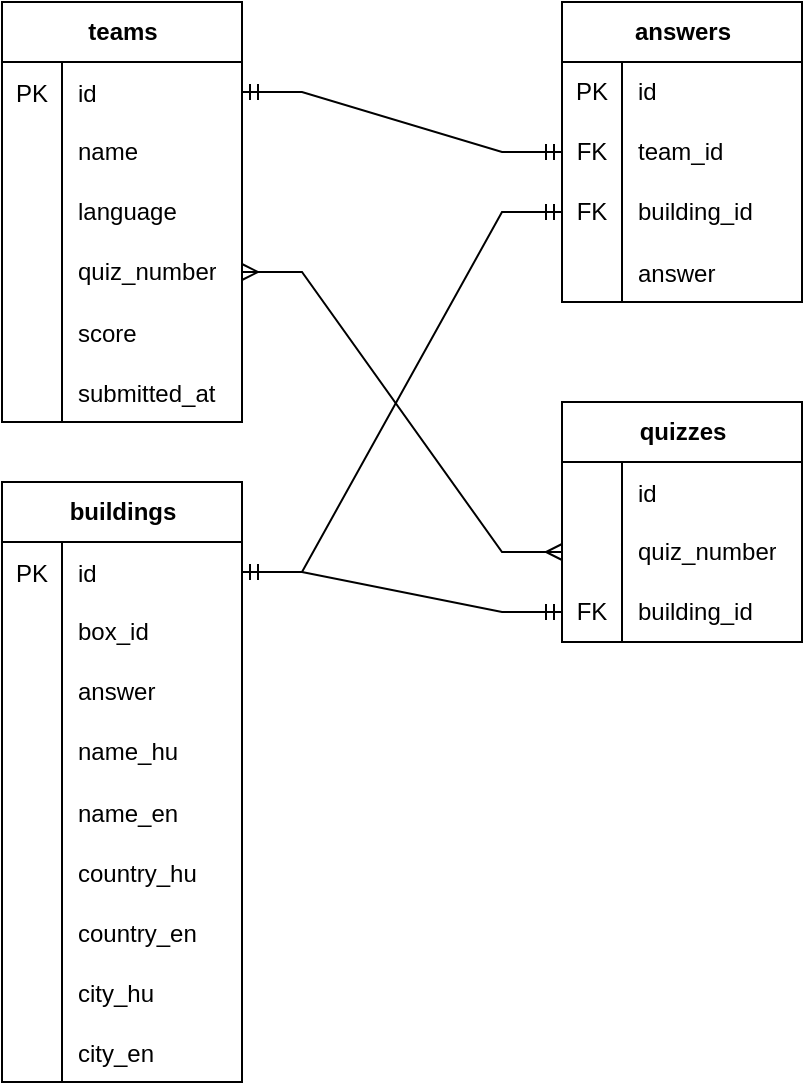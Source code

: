 <mxfile version="24.0.4" type="device">
  <diagram id="R2lEEEUBdFMjLlhIrx00" name="Page-1">
    <mxGraphModel dx="1185" dy="688" grid="1" gridSize="10" guides="1" tooltips="1" connect="1" arrows="1" fold="1" page="1" pageScale="1" pageWidth="850" pageHeight="1100" math="0" shadow="0" extFonts="Permanent Marker^https://fonts.googleapis.com/css?family=Permanent+Marker">
      <root>
        <mxCell id="0" />
        <mxCell id="1" parent="0" />
        <mxCell id="2EWtKGvyLUu9QQAPTHkv-1" value="buildings" style="shape=table;startSize=30;container=1;collapsible=1;childLayout=tableLayout;fixedRows=1;rowLines=0;fontStyle=1;align=center;resizeLast=1;html=1;" parent="1" vertex="1">
          <mxGeometry x="120" y="360" width="120" height="300" as="geometry" />
        </mxCell>
        <mxCell id="qBD4yn8mF7WBw9DY39aU-1" value="" style="shape=tableRow;horizontal=0;startSize=0;swimlaneHead=0;swimlaneBody=0;fillColor=none;collapsible=0;dropTarget=0;points=[[0,0.5],[1,0.5]];portConstraint=eastwest;top=0;left=0;right=0;bottom=0;" vertex="1" parent="2EWtKGvyLUu9QQAPTHkv-1">
          <mxGeometry y="30" width="120" height="30" as="geometry" />
        </mxCell>
        <mxCell id="qBD4yn8mF7WBw9DY39aU-2" value="PK" style="shape=partialRectangle;connectable=0;fillColor=none;top=0;left=0;bottom=0;right=0;editable=1;overflow=hidden;" vertex="1" parent="qBD4yn8mF7WBw9DY39aU-1">
          <mxGeometry width="30" height="30" as="geometry">
            <mxRectangle width="30" height="30" as="alternateBounds" />
          </mxGeometry>
        </mxCell>
        <mxCell id="qBD4yn8mF7WBw9DY39aU-3" value="id" style="shape=partialRectangle;connectable=0;fillColor=none;top=0;left=0;bottom=0;right=0;align=left;spacingLeft=6;overflow=hidden;" vertex="1" parent="qBD4yn8mF7WBw9DY39aU-1">
          <mxGeometry x="30" width="90" height="30" as="geometry">
            <mxRectangle width="90" height="30" as="alternateBounds" />
          </mxGeometry>
        </mxCell>
        <mxCell id="2EWtKGvyLUu9QQAPTHkv-5" value="" style="shape=tableRow;horizontal=0;startSize=0;swimlaneHead=0;swimlaneBody=0;fillColor=none;collapsible=0;dropTarget=0;points=[[0,0.5],[1,0.5]];portConstraint=eastwest;top=0;left=0;right=0;bottom=0;" parent="2EWtKGvyLUu9QQAPTHkv-1" vertex="1">
          <mxGeometry y="60" width="120" height="30" as="geometry" />
        </mxCell>
        <mxCell id="2EWtKGvyLUu9QQAPTHkv-6" value="" style="shape=partialRectangle;connectable=0;fillColor=none;top=0;left=0;bottom=0;right=0;editable=1;overflow=hidden;whiteSpace=wrap;html=1;" parent="2EWtKGvyLUu9QQAPTHkv-5" vertex="1">
          <mxGeometry width="30" height="30" as="geometry">
            <mxRectangle width="30" height="30" as="alternateBounds" />
          </mxGeometry>
        </mxCell>
        <mxCell id="2EWtKGvyLUu9QQAPTHkv-7" value="box_id" style="shape=partialRectangle;connectable=0;fillColor=none;top=0;left=0;bottom=0;right=0;align=left;spacingLeft=6;overflow=hidden;whiteSpace=wrap;html=1;" parent="2EWtKGvyLUu9QQAPTHkv-5" vertex="1">
          <mxGeometry x="30" width="90" height="30" as="geometry">
            <mxRectangle width="90" height="30" as="alternateBounds" />
          </mxGeometry>
        </mxCell>
        <mxCell id="2EWtKGvyLUu9QQAPTHkv-8" value="" style="shape=tableRow;horizontal=0;startSize=0;swimlaneHead=0;swimlaneBody=0;fillColor=none;collapsible=0;dropTarget=0;points=[[0,0.5],[1,0.5]];portConstraint=eastwest;top=0;left=0;right=0;bottom=0;" parent="2EWtKGvyLUu9QQAPTHkv-1" vertex="1">
          <mxGeometry y="90" width="120" height="30" as="geometry" />
        </mxCell>
        <mxCell id="2EWtKGvyLUu9QQAPTHkv-9" value="" style="shape=partialRectangle;connectable=0;fillColor=none;top=0;left=0;bottom=0;right=0;editable=1;overflow=hidden;whiteSpace=wrap;html=1;" parent="2EWtKGvyLUu9QQAPTHkv-8" vertex="1">
          <mxGeometry width="30" height="30" as="geometry">
            <mxRectangle width="30" height="30" as="alternateBounds" />
          </mxGeometry>
        </mxCell>
        <mxCell id="2EWtKGvyLUu9QQAPTHkv-10" value="answer" style="shape=partialRectangle;connectable=0;fillColor=none;top=0;left=0;bottom=0;right=0;align=left;spacingLeft=6;overflow=hidden;whiteSpace=wrap;html=1;" parent="2EWtKGvyLUu9QQAPTHkv-8" vertex="1">
          <mxGeometry x="30" width="90" height="30" as="geometry">
            <mxRectangle width="90" height="30" as="alternateBounds" />
          </mxGeometry>
        </mxCell>
        <mxCell id="2EWtKGvyLUu9QQAPTHkv-11" value="" style="shape=tableRow;horizontal=0;startSize=0;swimlaneHead=0;swimlaneBody=0;fillColor=none;collapsible=0;dropTarget=0;points=[[0,0.5],[1,0.5]];portConstraint=eastwest;top=0;left=0;right=0;bottom=0;" parent="2EWtKGvyLUu9QQAPTHkv-1" vertex="1">
          <mxGeometry y="120" width="120" height="30" as="geometry" />
        </mxCell>
        <mxCell id="2EWtKGvyLUu9QQAPTHkv-12" value="" style="shape=partialRectangle;connectable=0;fillColor=none;top=0;left=0;bottom=0;right=0;editable=1;overflow=hidden;whiteSpace=wrap;html=1;" parent="2EWtKGvyLUu9QQAPTHkv-11" vertex="1">
          <mxGeometry width="30" height="30" as="geometry">
            <mxRectangle width="30" height="30" as="alternateBounds" />
          </mxGeometry>
        </mxCell>
        <mxCell id="2EWtKGvyLUu9QQAPTHkv-13" value="name_hu" style="shape=partialRectangle;connectable=0;fillColor=none;top=0;left=0;bottom=0;right=0;align=left;spacingLeft=6;overflow=hidden;whiteSpace=wrap;html=1;" parent="2EWtKGvyLUu9QQAPTHkv-11" vertex="1">
          <mxGeometry x="30" width="90" height="30" as="geometry">
            <mxRectangle width="90" height="30" as="alternateBounds" />
          </mxGeometry>
        </mxCell>
        <mxCell id="2EWtKGvyLUu9QQAPTHkv-14" value="" style="shape=tableRow;horizontal=0;startSize=0;swimlaneHead=0;swimlaneBody=0;fillColor=none;collapsible=0;dropTarget=0;points=[[0,0.5],[1,0.5]];portConstraint=eastwest;top=0;left=0;right=0;bottom=0;" parent="2EWtKGvyLUu9QQAPTHkv-1" vertex="1">
          <mxGeometry y="150" width="120" height="30" as="geometry" />
        </mxCell>
        <mxCell id="2EWtKGvyLUu9QQAPTHkv-15" value="" style="shape=partialRectangle;connectable=0;fillColor=none;top=0;left=0;bottom=0;right=0;editable=1;overflow=hidden;" parent="2EWtKGvyLUu9QQAPTHkv-14" vertex="1">
          <mxGeometry width="30" height="30" as="geometry">
            <mxRectangle width="30" height="30" as="alternateBounds" />
          </mxGeometry>
        </mxCell>
        <mxCell id="2EWtKGvyLUu9QQAPTHkv-16" value="name_en" style="shape=partialRectangle;connectable=0;fillColor=none;top=0;left=0;bottom=0;right=0;align=left;spacingLeft=6;overflow=hidden;" parent="2EWtKGvyLUu9QQAPTHkv-14" vertex="1">
          <mxGeometry x="30" width="90" height="30" as="geometry">
            <mxRectangle width="90" height="30" as="alternateBounds" />
          </mxGeometry>
        </mxCell>
        <mxCell id="2EWtKGvyLUu9QQAPTHkv-17" value="" style="shape=tableRow;horizontal=0;startSize=0;swimlaneHead=0;swimlaneBody=0;fillColor=none;collapsible=0;dropTarget=0;points=[[0,0.5],[1,0.5]];portConstraint=eastwest;top=0;left=0;right=0;bottom=0;" parent="2EWtKGvyLUu9QQAPTHkv-1" vertex="1">
          <mxGeometry y="180" width="120" height="30" as="geometry" />
        </mxCell>
        <mxCell id="2EWtKGvyLUu9QQAPTHkv-18" value="" style="shape=partialRectangle;connectable=0;fillColor=none;top=0;left=0;bottom=0;right=0;editable=1;overflow=hidden;" parent="2EWtKGvyLUu9QQAPTHkv-17" vertex="1">
          <mxGeometry width="30" height="30" as="geometry">
            <mxRectangle width="30" height="30" as="alternateBounds" />
          </mxGeometry>
        </mxCell>
        <mxCell id="2EWtKGvyLUu9QQAPTHkv-19" value="country_hu" style="shape=partialRectangle;connectable=0;fillColor=none;top=0;left=0;bottom=0;right=0;align=left;spacingLeft=6;overflow=hidden;" parent="2EWtKGvyLUu9QQAPTHkv-17" vertex="1">
          <mxGeometry x="30" width="90" height="30" as="geometry">
            <mxRectangle width="90" height="30" as="alternateBounds" />
          </mxGeometry>
        </mxCell>
        <mxCell id="2EWtKGvyLUu9QQAPTHkv-20" value="" style="shape=tableRow;horizontal=0;startSize=0;swimlaneHead=0;swimlaneBody=0;fillColor=none;collapsible=0;dropTarget=0;points=[[0,0.5],[1,0.5]];portConstraint=eastwest;top=0;left=0;right=0;bottom=0;" parent="2EWtKGvyLUu9QQAPTHkv-1" vertex="1">
          <mxGeometry y="210" width="120" height="30" as="geometry" />
        </mxCell>
        <mxCell id="2EWtKGvyLUu9QQAPTHkv-21" value="" style="shape=partialRectangle;connectable=0;fillColor=none;top=0;left=0;bottom=0;right=0;editable=1;overflow=hidden;" parent="2EWtKGvyLUu9QQAPTHkv-20" vertex="1">
          <mxGeometry width="30" height="30" as="geometry">
            <mxRectangle width="30" height="30" as="alternateBounds" />
          </mxGeometry>
        </mxCell>
        <mxCell id="2EWtKGvyLUu9QQAPTHkv-22" value="country_en" style="shape=partialRectangle;connectable=0;fillColor=none;top=0;left=0;bottom=0;right=0;align=left;spacingLeft=6;overflow=hidden;" parent="2EWtKGvyLUu9QQAPTHkv-20" vertex="1">
          <mxGeometry x="30" width="90" height="30" as="geometry">
            <mxRectangle width="90" height="30" as="alternateBounds" />
          </mxGeometry>
        </mxCell>
        <mxCell id="2EWtKGvyLUu9QQAPTHkv-23" value="" style="shape=tableRow;horizontal=0;startSize=0;swimlaneHead=0;swimlaneBody=0;fillColor=none;collapsible=0;dropTarget=0;points=[[0,0.5],[1,0.5]];portConstraint=eastwest;top=0;left=0;right=0;bottom=0;" parent="2EWtKGvyLUu9QQAPTHkv-1" vertex="1">
          <mxGeometry y="240" width="120" height="30" as="geometry" />
        </mxCell>
        <mxCell id="2EWtKGvyLUu9QQAPTHkv-24" value="" style="shape=partialRectangle;connectable=0;fillColor=none;top=0;left=0;bottom=0;right=0;editable=1;overflow=hidden;" parent="2EWtKGvyLUu9QQAPTHkv-23" vertex="1">
          <mxGeometry width="30" height="30" as="geometry">
            <mxRectangle width="30" height="30" as="alternateBounds" />
          </mxGeometry>
        </mxCell>
        <mxCell id="2EWtKGvyLUu9QQAPTHkv-25" value="city_hu" style="shape=partialRectangle;connectable=0;fillColor=none;top=0;left=0;bottom=0;right=0;align=left;spacingLeft=6;overflow=hidden;" parent="2EWtKGvyLUu9QQAPTHkv-23" vertex="1">
          <mxGeometry x="30" width="90" height="30" as="geometry">
            <mxRectangle width="90" height="30" as="alternateBounds" />
          </mxGeometry>
        </mxCell>
        <mxCell id="2EWtKGvyLUu9QQAPTHkv-26" value="" style="shape=tableRow;horizontal=0;startSize=0;swimlaneHead=0;swimlaneBody=0;fillColor=none;collapsible=0;dropTarget=0;points=[[0,0.5],[1,0.5]];portConstraint=eastwest;top=0;left=0;right=0;bottom=0;" parent="2EWtKGvyLUu9QQAPTHkv-1" vertex="1">
          <mxGeometry y="270" width="120" height="30" as="geometry" />
        </mxCell>
        <mxCell id="2EWtKGvyLUu9QQAPTHkv-27" value="" style="shape=partialRectangle;connectable=0;fillColor=none;top=0;left=0;bottom=0;right=0;editable=1;overflow=hidden;" parent="2EWtKGvyLUu9QQAPTHkv-26" vertex="1">
          <mxGeometry width="30" height="30" as="geometry">
            <mxRectangle width="30" height="30" as="alternateBounds" />
          </mxGeometry>
        </mxCell>
        <mxCell id="2EWtKGvyLUu9QQAPTHkv-28" value="city_en" style="shape=partialRectangle;connectable=0;fillColor=none;top=0;left=0;bottom=0;right=0;align=left;spacingLeft=6;overflow=hidden;" parent="2EWtKGvyLUu9QQAPTHkv-26" vertex="1">
          <mxGeometry x="30" width="90" height="30" as="geometry">
            <mxRectangle width="90" height="30" as="alternateBounds" />
          </mxGeometry>
        </mxCell>
        <mxCell id="2EWtKGvyLUu9QQAPTHkv-29" value="quizzes" style="shape=table;startSize=30;container=1;collapsible=1;childLayout=tableLayout;fixedRows=1;rowLines=0;fontStyle=1;align=center;resizeLast=1;html=1;" parent="1" vertex="1">
          <mxGeometry x="400" y="320" width="120" height="120" as="geometry" />
        </mxCell>
        <mxCell id="qBD4yn8mF7WBw9DY39aU-7" value="" style="shape=tableRow;horizontal=0;startSize=0;swimlaneHead=0;swimlaneBody=0;fillColor=none;collapsible=0;dropTarget=0;points=[[0,0.5],[1,0.5]];portConstraint=eastwest;top=0;left=0;right=0;bottom=0;" vertex="1" parent="2EWtKGvyLUu9QQAPTHkv-29">
          <mxGeometry y="30" width="120" height="30" as="geometry" />
        </mxCell>
        <mxCell id="qBD4yn8mF7WBw9DY39aU-8" value="" style="shape=partialRectangle;connectable=0;fillColor=none;top=0;left=0;bottom=0;right=0;editable=1;overflow=hidden;" vertex="1" parent="qBD4yn8mF7WBw9DY39aU-7">
          <mxGeometry width="30" height="30" as="geometry">
            <mxRectangle width="30" height="30" as="alternateBounds" />
          </mxGeometry>
        </mxCell>
        <mxCell id="qBD4yn8mF7WBw9DY39aU-9" value="id" style="shape=partialRectangle;connectable=0;fillColor=none;top=0;left=0;bottom=0;right=0;align=left;spacingLeft=6;overflow=hidden;" vertex="1" parent="qBD4yn8mF7WBw9DY39aU-7">
          <mxGeometry x="30" width="90" height="30" as="geometry">
            <mxRectangle width="90" height="30" as="alternateBounds" />
          </mxGeometry>
        </mxCell>
        <mxCell id="2EWtKGvyLUu9QQAPTHkv-33" value="" style="shape=tableRow;horizontal=0;startSize=0;swimlaneHead=0;swimlaneBody=0;fillColor=none;collapsible=0;dropTarget=0;points=[[0,0.5],[1,0.5]];portConstraint=eastwest;top=0;left=0;right=0;bottom=0;" parent="2EWtKGvyLUu9QQAPTHkv-29" vertex="1">
          <mxGeometry y="60" width="120" height="30" as="geometry" />
        </mxCell>
        <mxCell id="2EWtKGvyLUu9QQAPTHkv-34" value="" style="shape=partialRectangle;connectable=0;fillColor=none;top=0;left=0;bottom=0;right=0;editable=1;overflow=hidden;whiteSpace=wrap;html=1;" parent="2EWtKGvyLUu9QQAPTHkv-33" vertex="1">
          <mxGeometry width="30" height="30" as="geometry">
            <mxRectangle width="30" height="30" as="alternateBounds" />
          </mxGeometry>
        </mxCell>
        <mxCell id="2EWtKGvyLUu9QQAPTHkv-35" value="quiz_number" style="shape=partialRectangle;connectable=0;fillColor=none;top=0;left=0;bottom=0;right=0;align=left;spacingLeft=6;overflow=hidden;whiteSpace=wrap;html=1;" parent="2EWtKGvyLUu9QQAPTHkv-33" vertex="1">
          <mxGeometry x="30" width="90" height="30" as="geometry">
            <mxRectangle width="90" height="30" as="alternateBounds" />
          </mxGeometry>
        </mxCell>
        <mxCell id="2EWtKGvyLUu9QQAPTHkv-36" value="" style="shape=tableRow;horizontal=0;startSize=0;swimlaneHead=0;swimlaneBody=0;fillColor=none;collapsible=0;dropTarget=0;points=[[0,0.5],[1,0.5]];portConstraint=eastwest;top=0;left=0;right=0;bottom=0;" parent="2EWtKGvyLUu9QQAPTHkv-29" vertex="1">
          <mxGeometry y="90" width="120" height="30" as="geometry" />
        </mxCell>
        <mxCell id="2EWtKGvyLUu9QQAPTHkv-37" value="FK" style="shape=partialRectangle;connectable=0;fillColor=none;top=0;left=0;bottom=0;right=0;editable=1;overflow=hidden;whiteSpace=wrap;html=1;" parent="2EWtKGvyLUu9QQAPTHkv-36" vertex="1">
          <mxGeometry width="30" height="30" as="geometry">
            <mxRectangle width="30" height="30" as="alternateBounds" />
          </mxGeometry>
        </mxCell>
        <mxCell id="2EWtKGvyLUu9QQAPTHkv-38" value="building_id" style="shape=partialRectangle;connectable=0;fillColor=none;top=0;left=0;bottom=0;right=0;align=left;spacingLeft=6;overflow=hidden;whiteSpace=wrap;html=1;" parent="2EWtKGvyLUu9QQAPTHkv-36" vertex="1">
          <mxGeometry x="30" width="90" height="30" as="geometry">
            <mxRectangle width="90" height="30" as="alternateBounds" />
          </mxGeometry>
        </mxCell>
        <mxCell id="2EWtKGvyLUu9QQAPTHkv-54" value="teams" style="shape=table;startSize=30;container=1;collapsible=1;childLayout=tableLayout;fixedRows=1;rowLines=0;fontStyle=1;align=center;resizeLast=1;html=1;" parent="1" vertex="1">
          <mxGeometry x="120" y="120" width="120" height="210" as="geometry">
            <mxRectangle x="400" y="320" width="70" height="30" as="alternateBounds" />
          </mxGeometry>
        </mxCell>
        <mxCell id="qBD4yn8mF7WBw9DY39aU-4" value="" style="shape=tableRow;horizontal=0;startSize=0;swimlaneHead=0;swimlaneBody=0;fillColor=none;collapsible=0;dropTarget=0;points=[[0,0.5],[1,0.5]];portConstraint=eastwest;top=0;left=0;right=0;bottom=0;" vertex="1" parent="2EWtKGvyLUu9QQAPTHkv-54">
          <mxGeometry y="30" width="120" height="30" as="geometry" />
        </mxCell>
        <mxCell id="qBD4yn8mF7WBw9DY39aU-5" value="PK" style="shape=partialRectangle;connectable=0;fillColor=none;top=0;left=0;bottom=0;right=0;editable=1;overflow=hidden;" vertex="1" parent="qBD4yn8mF7WBw9DY39aU-4">
          <mxGeometry width="30" height="30" as="geometry">
            <mxRectangle width="30" height="30" as="alternateBounds" />
          </mxGeometry>
        </mxCell>
        <mxCell id="qBD4yn8mF7WBw9DY39aU-6" value="id" style="shape=partialRectangle;connectable=0;fillColor=none;top=0;left=0;bottom=0;right=0;align=left;spacingLeft=6;overflow=hidden;" vertex="1" parent="qBD4yn8mF7WBw9DY39aU-4">
          <mxGeometry x="30" width="90" height="30" as="geometry">
            <mxRectangle width="90" height="30" as="alternateBounds" />
          </mxGeometry>
        </mxCell>
        <mxCell id="2EWtKGvyLUu9QQAPTHkv-58" value="" style="shape=tableRow;horizontal=0;startSize=0;swimlaneHead=0;swimlaneBody=0;fillColor=none;collapsible=0;dropTarget=0;points=[[0,0.5],[1,0.5]];portConstraint=eastwest;top=0;left=0;right=0;bottom=0;" parent="2EWtKGvyLUu9QQAPTHkv-54" vertex="1">
          <mxGeometry y="60" width="120" height="30" as="geometry" />
        </mxCell>
        <mxCell id="2EWtKGvyLUu9QQAPTHkv-59" value="" style="shape=partialRectangle;connectable=0;fillColor=none;top=0;left=0;bottom=0;right=0;editable=1;overflow=hidden;whiteSpace=wrap;html=1;" parent="2EWtKGvyLUu9QQAPTHkv-58" vertex="1">
          <mxGeometry width="30" height="30" as="geometry">
            <mxRectangle width="30" height="30" as="alternateBounds" />
          </mxGeometry>
        </mxCell>
        <mxCell id="2EWtKGvyLUu9QQAPTHkv-60" value="name" style="shape=partialRectangle;connectable=0;fillColor=none;top=0;left=0;bottom=0;right=0;align=left;spacingLeft=6;overflow=hidden;whiteSpace=wrap;html=1;" parent="2EWtKGvyLUu9QQAPTHkv-58" vertex="1">
          <mxGeometry x="30" width="90" height="30" as="geometry">
            <mxRectangle width="90" height="30" as="alternateBounds" />
          </mxGeometry>
        </mxCell>
        <mxCell id="2EWtKGvyLUu9QQAPTHkv-61" value="" style="shape=tableRow;horizontal=0;startSize=0;swimlaneHead=0;swimlaneBody=0;fillColor=none;collapsible=0;dropTarget=0;points=[[0,0.5],[1,0.5]];portConstraint=eastwest;top=0;left=0;right=0;bottom=0;" parent="2EWtKGvyLUu9QQAPTHkv-54" vertex="1">
          <mxGeometry y="90" width="120" height="30" as="geometry" />
        </mxCell>
        <mxCell id="2EWtKGvyLUu9QQAPTHkv-62" value="" style="shape=partialRectangle;connectable=0;fillColor=none;top=0;left=0;bottom=0;right=0;editable=1;overflow=hidden;whiteSpace=wrap;html=1;" parent="2EWtKGvyLUu9QQAPTHkv-61" vertex="1">
          <mxGeometry width="30" height="30" as="geometry">
            <mxRectangle width="30" height="30" as="alternateBounds" />
          </mxGeometry>
        </mxCell>
        <mxCell id="2EWtKGvyLUu9QQAPTHkv-63" value="language" style="shape=partialRectangle;connectable=0;fillColor=none;top=0;left=0;bottom=0;right=0;align=left;spacingLeft=6;overflow=hidden;whiteSpace=wrap;html=1;" parent="2EWtKGvyLUu9QQAPTHkv-61" vertex="1">
          <mxGeometry x="30" width="90" height="30" as="geometry">
            <mxRectangle width="90" height="30" as="alternateBounds" />
          </mxGeometry>
        </mxCell>
        <mxCell id="2EWtKGvyLUu9QQAPTHkv-64" value="" style="shape=tableRow;horizontal=0;startSize=0;swimlaneHead=0;swimlaneBody=0;fillColor=none;collapsible=0;dropTarget=0;points=[[0,0.5],[1,0.5]];portConstraint=eastwest;top=0;left=0;right=0;bottom=0;" parent="2EWtKGvyLUu9QQAPTHkv-54" vertex="1">
          <mxGeometry y="120" width="120" height="30" as="geometry" />
        </mxCell>
        <mxCell id="2EWtKGvyLUu9QQAPTHkv-65" value="" style="shape=partialRectangle;connectable=0;fillColor=none;top=0;left=0;bottom=0;right=0;editable=1;overflow=hidden;whiteSpace=wrap;html=1;" parent="2EWtKGvyLUu9QQAPTHkv-64" vertex="1">
          <mxGeometry width="30" height="30" as="geometry">
            <mxRectangle width="30" height="30" as="alternateBounds" />
          </mxGeometry>
        </mxCell>
        <mxCell id="2EWtKGvyLUu9QQAPTHkv-66" value="quiz_number" style="shape=partialRectangle;connectable=0;fillColor=none;top=0;left=0;bottom=0;right=0;align=left;spacingLeft=6;overflow=hidden;whiteSpace=wrap;html=1;" parent="2EWtKGvyLUu9QQAPTHkv-64" vertex="1">
          <mxGeometry x="30" width="90" height="30" as="geometry">
            <mxRectangle width="90" height="30" as="alternateBounds" />
          </mxGeometry>
        </mxCell>
        <mxCell id="2EWtKGvyLUu9QQAPTHkv-68" value="" style="shape=tableRow;horizontal=0;startSize=0;swimlaneHead=0;swimlaneBody=0;fillColor=none;collapsible=0;dropTarget=0;points=[[0,0.5],[1,0.5]];portConstraint=eastwest;top=0;left=0;right=0;bottom=0;" parent="2EWtKGvyLUu9QQAPTHkv-54" vertex="1">
          <mxGeometry y="150" width="120" height="30" as="geometry" />
        </mxCell>
        <mxCell id="2EWtKGvyLUu9QQAPTHkv-69" value="" style="shape=partialRectangle;connectable=0;fillColor=none;top=0;left=0;bottom=0;right=0;editable=1;overflow=hidden;" parent="2EWtKGvyLUu9QQAPTHkv-68" vertex="1">
          <mxGeometry width="30" height="30" as="geometry">
            <mxRectangle width="30" height="30" as="alternateBounds" />
          </mxGeometry>
        </mxCell>
        <mxCell id="2EWtKGvyLUu9QQAPTHkv-70" value="score" style="shape=partialRectangle;connectable=0;fillColor=none;top=0;left=0;bottom=0;right=0;align=left;spacingLeft=6;overflow=hidden;" parent="2EWtKGvyLUu9QQAPTHkv-68" vertex="1">
          <mxGeometry x="30" width="90" height="30" as="geometry">
            <mxRectangle width="90" height="30" as="alternateBounds" />
          </mxGeometry>
        </mxCell>
        <mxCell id="qBD4yn8mF7WBw9DY39aU-10" value="" style="shape=tableRow;horizontal=0;startSize=0;swimlaneHead=0;swimlaneBody=0;fillColor=none;collapsible=0;dropTarget=0;points=[[0,0.5],[1,0.5]];portConstraint=eastwest;top=0;left=0;right=0;bottom=0;" vertex="1" parent="2EWtKGvyLUu9QQAPTHkv-54">
          <mxGeometry y="180" width="120" height="30" as="geometry" />
        </mxCell>
        <mxCell id="qBD4yn8mF7WBw9DY39aU-11" value="" style="shape=partialRectangle;connectable=0;fillColor=none;top=0;left=0;bottom=0;right=0;editable=1;overflow=hidden;" vertex="1" parent="qBD4yn8mF7WBw9DY39aU-10">
          <mxGeometry width="30" height="30" as="geometry">
            <mxRectangle width="30" height="30" as="alternateBounds" />
          </mxGeometry>
        </mxCell>
        <mxCell id="qBD4yn8mF7WBw9DY39aU-12" value="submitted_at" style="shape=partialRectangle;connectable=0;fillColor=none;top=0;left=0;bottom=0;right=0;align=left;spacingLeft=6;overflow=hidden;" vertex="1" parent="qBD4yn8mF7WBw9DY39aU-10">
          <mxGeometry x="30" width="90" height="30" as="geometry">
            <mxRectangle width="90" height="30" as="alternateBounds" />
          </mxGeometry>
        </mxCell>
        <mxCell id="2EWtKGvyLUu9QQAPTHkv-72" value="answers" style="shape=table;startSize=30;container=1;collapsible=1;childLayout=tableLayout;fixedRows=1;rowLines=0;fontStyle=1;align=center;resizeLast=1;html=1;" parent="1" vertex="1">
          <mxGeometry x="400" y="120" width="120" height="150" as="geometry" />
        </mxCell>
        <mxCell id="2EWtKGvyLUu9QQAPTHkv-76" value="" style="shape=tableRow;horizontal=0;startSize=0;swimlaneHead=0;swimlaneBody=0;fillColor=none;collapsible=0;dropTarget=0;points=[[0,0.5],[1,0.5]];portConstraint=eastwest;top=0;left=0;right=0;bottom=0;" parent="2EWtKGvyLUu9QQAPTHkv-72" vertex="1">
          <mxGeometry y="30" width="120" height="30" as="geometry" />
        </mxCell>
        <mxCell id="2EWtKGvyLUu9QQAPTHkv-77" value="PK" style="shape=partialRectangle;connectable=0;fillColor=none;top=0;left=0;bottom=0;right=0;editable=1;overflow=hidden;whiteSpace=wrap;html=1;" parent="2EWtKGvyLUu9QQAPTHkv-76" vertex="1">
          <mxGeometry width="30" height="30" as="geometry">
            <mxRectangle width="30" height="30" as="alternateBounds" />
          </mxGeometry>
        </mxCell>
        <mxCell id="2EWtKGvyLUu9QQAPTHkv-78" value="id" style="shape=partialRectangle;connectable=0;fillColor=none;top=0;left=0;bottom=0;right=0;align=left;spacingLeft=6;overflow=hidden;whiteSpace=wrap;html=1;" parent="2EWtKGvyLUu9QQAPTHkv-76" vertex="1">
          <mxGeometry x="30" width="90" height="30" as="geometry">
            <mxRectangle width="90" height="30" as="alternateBounds" />
          </mxGeometry>
        </mxCell>
        <mxCell id="2EWtKGvyLUu9QQAPTHkv-79" value="" style="shape=tableRow;horizontal=0;startSize=0;swimlaneHead=0;swimlaneBody=0;fillColor=none;collapsible=0;dropTarget=0;points=[[0,0.5],[1,0.5]];portConstraint=eastwest;top=0;left=0;right=0;bottom=0;" parent="2EWtKGvyLUu9QQAPTHkv-72" vertex="1">
          <mxGeometry y="60" width="120" height="30" as="geometry" />
        </mxCell>
        <mxCell id="2EWtKGvyLUu9QQAPTHkv-80" value="FK" style="shape=partialRectangle;connectable=0;fillColor=none;top=0;left=0;bottom=0;right=0;editable=1;overflow=hidden;whiteSpace=wrap;html=1;" parent="2EWtKGvyLUu9QQAPTHkv-79" vertex="1">
          <mxGeometry width="30" height="30" as="geometry">
            <mxRectangle width="30" height="30" as="alternateBounds" />
          </mxGeometry>
        </mxCell>
        <mxCell id="2EWtKGvyLUu9QQAPTHkv-81" value="team_id" style="shape=partialRectangle;connectable=0;fillColor=none;top=0;left=0;bottom=0;right=0;align=left;spacingLeft=6;overflow=hidden;whiteSpace=wrap;html=1;" parent="2EWtKGvyLUu9QQAPTHkv-79" vertex="1">
          <mxGeometry x="30" width="90" height="30" as="geometry">
            <mxRectangle width="90" height="30" as="alternateBounds" />
          </mxGeometry>
        </mxCell>
        <mxCell id="2EWtKGvyLUu9QQAPTHkv-82" value="" style="shape=tableRow;horizontal=0;startSize=0;swimlaneHead=0;swimlaneBody=0;fillColor=none;collapsible=0;dropTarget=0;points=[[0,0.5],[1,0.5]];portConstraint=eastwest;top=0;left=0;right=0;bottom=0;" parent="2EWtKGvyLUu9QQAPTHkv-72" vertex="1">
          <mxGeometry y="90" width="120" height="30" as="geometry" />
        </mxCell>
        <mxCell id="2EWtKGvyLUu9QQAPTHkv-83" value="FK" style="shape=partialRectangle;connectable=0;fillColor=none;top=0;left=0;bottom=0;right=0;editable=1;overflow=hidden;whiteSpace=wrap;html=1;" parent="2EWtKGvyLUu9QQAPTHkv-82" vertex="1">
          <mxGeometry width="30" height="30" as="geometry">
            <mxRectangle width="30" height="30" as="alternateBounds" />
          </mxGeometry>
        </mxCell>
        <mxCell id="2EWtKGvyLUu9QQAPTHkv-84" value="building_id" style="shape=partialRectangle;connectable=0;fillColor=none;top=0;left=0;bottom=0;right=0;align=left;spacingLeft=6;overflow=hidden;whiteSpace=wrap;html=1;" parent="2EWtKGvyLUu9QQAPTHkv-82" vertex="1">
          <mxGeometry x="30" width="90" height="30" as="geometry">
            <mxRectangle width="90" height="30" as="alternateBounds" />
          </mxGeometry>
        </mxCell>
        <mxCell id="qBD4yn8mF7WBw9DY39aU-13" value="" style="shape=tableRow;horizontal=0;startSize=0;swimlaneHead=0;swimlaneBody=0;fillColor=none;collapsible=0;dropTarget=0;points=[[0,0.5],[1,0.5]];portConstraint=eastwest;top=0;left=0;right=0;bottom=0;" vertex="1" parent="2EWtKGvyLUu9QQAPTHkv-72">
          <mxGeometry y="120" width="120" height="30" as="geometry" />
        </mxCell>
        <mxCell id="qBD4yn8mF7WBw9DY39aU-14" value="" style="shape=partialRectangle;connectable=0;fillColor=none;top=0;left=0;bottom=0;right=0;editable=1;overflow=hidden;" vertex="1" parent="qBD4yn8mF7WBw9DY39aU-13">
          <mxGeometry width="30" height="30" as="geometry">
            <mxRectangle width="30" height="30" as="alternateBounds" />
          </mxGeometry>
        </mxCell>
        <mxCell id="qBD4yn8mF7WBw9DY39aU-15" value="answer" style="shape=partialRectangle;connectable=0;fillColor=none;top=0;left=0;bottom=0;right=0;align=left;spacingLeft=6;overflow=hidden;" vertex="1" parent="qBD4yn8mF7WBw9DY39aU-13">
          <mxGeometry x="30" width="90" height="30" as="geometry">
            <mxRectangle width="90" height="30" as="alternateBounds" />
          </mxGeometry>
        </mxCell>
        <mxCell id="qBD4yn8mF7WBw9DY39aU-16" value="" style="edgeStyle=entityRelationEdgeStyle;fontSize=12;html=1;endArrow=ERmany;startArrow=ERmany;rounded=0;" edge="1" parent="1" source="2EWtKGvyLUu9QQAPTHkv-64" target="2EWtKGvyLUu9QQAPTHkv-33">
          <mxGeometry width="100" height="100" relative="1" as="geometry">
            <mxPoint x="630" y="460" as="sourcePoint" />
            <mxPoint x="730" y="360" as="targetPoint" />
          </mxGeometry>
        </mxCell>
        <mxCell id="qBD4yn8mF7WBw9DY39aU-18" value="" style="edgeStyle=entityRelationEdgeStyle;fontSize=12;html=1;endArrow=ERmandOne;startArrow=ERmandOne;rounded=0;" edge="1" parent="1" source="2EWtKGvyLUu9QQAPTHkv-79" target="qBD4yn8mF7WBw9DY39aU-4">
          <mxGeometry width="100" height="100" relative="1" as="geometry">
            <mxPoint x="590" y="450" as="sourcePoint" />
            <mxPoint x="310" y="380" as="targetPoint" />
            <Array as="points">
              <mxPoint x="410" y="280" />
              <mxPoint x="410" y="310" />
              <mxPoint x="460" y="290" />
            </Array>
          </mxGeometry>
        </mxCell>
        <mxCell id="qBD4yn8mF7WBw9DY39aU-19" value="" style="edgeStyle=entityRelationEdgeStyle;fontSize=12;html=1;endArrow=ERmandOne;startArrow=ERmandOne;rounded=0;" edge="1" parent="1" source="qBD4yn8mF7WBw9DY39aU-1" target="2EWtKGvyLUu9QQAPTHkv-82">
          <mxGeometry width="100" height="100" relative="1" as="geometry">
            <mxPoint x="670" y="430" as="sourcePoint" />
            <mxPoint x="770" y="330" as="targetPoint" />
          </mxGeometry>
        </mxCell>
        <mxCell id="qBD4yn8mF7WBw9DY39aU-20" value="" style="edgeStyle=entityRelationEdgeStyle;fontSize=12;html=1;endArrow=ERmandOne;startArrow=ERmandOne;rounded=0;" edge="1" parent="1" source="qBD4yn8mF7WBw9DY39aU-1" target="2EWtKGvyLUu9QQAPTHkv-36">
          <mxGeometry width="100" height="100" relative="1" as="geometry">
            <mxPoint x="620" y="640" as="sourcePoint" />
            <mxPoint x="720" y="540" as="targetPoint" />
          </mxGeometry>
        </mxCell>
      </root>
    </mxGraphModel>
  </diagram>
</mxfile>
